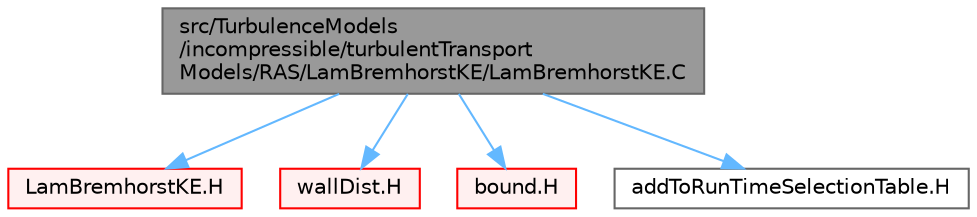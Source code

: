 digraph "src/TurbulenceModels/incompressible/turbulentTransportModels/RAS/LamBremhorstKE/LamBremhorstKE.C"
{
 // LATEX_PDF_SIZE
  bgcolor="transparent";
  edge [fontname=Helvetica,fontsize=10,labelfontname=Helvetica,labelfontsize=10];
  node [fontname=Helvetica,fontsize=10,shape=box,height=0.2,width=0.4];
  Node1 [id="Node000001",label="src/TurbulenceModels\l/incompressible/turbulentTransport\lModels/RAS/LamBremhorstKE/LamBremhorstKE.C",height=0.2,width=0.4,color="gray40", fillcolor="grey60", style="filled", fontcolor="black",tooltip=" "];
  Node1 -> Node2 [id="edge1_Node000001_Node000002",color="steelblue1",style="solid",tooltip=" "];
  Node2 [id="Node000002",label="LamBremhorstKE.H",height=0.2,width=0.4,color="red", fillcolor="#FFF0F0", style="filled",URL="$LamBremhorstKE_8H.html",tooltip=" "];
  Node1 -> Node413 [id="edge2_Node000001_Node000413",color="steelblue1",style="solid",tooltip=" "];
  Node413 [id="Node000413",label="wallDist.H",height=0.2,width=0.4,color="red", fillcolor="#FFF0F0", style="filled",URL="$wallDist_8H.html",tooltip=" "];
  Node1 -> Node423 [id="edge3_Node000001_Node000423",color="steelblue1",style="solid",tooltip=" "];
  Node423 [id="Node000423",label="bound.H",height=0.2,width=0.4,color="red", fillcolor="#FFF0F0", style="filled",URL="$bound_8H.html",tooltip="Bound the given scalar field if it has gone unbounded."];
  Node1 -> Node424 [id="edge4_Node000001_Node000424",color="steelblue1",style="solid",tooltip=" "];
  Node424 [id="Node000424",label="addToRunTimeSelectionTable.H",height=0.2,width=0.4,color="grey40", fillcolor="white", style="filled",URL="$addToRunTimeSelectionTable_8H.html",tooltip="Macros for easy insertion into run-time selection tables."];
}
